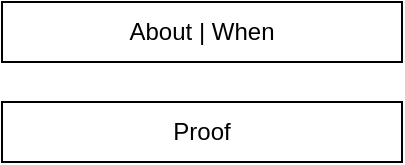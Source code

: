 <mxfile version="14.2.4" type="device"><diagram id="brZPt2eaFbrr7h6SudrO" name="Page-1"><mxGraphModel dx="1038" dy="548" grid="1" gridSize="10" guides="1" tooltips="1" connect="1" arrows="1" fold="1" page="1" pageScale="1" pageWidth="850" pageHeight="1100" math="0" shadow="0"><root><mxCell id="0"/><mxCell id="1" parent="0"/><mxCell id="PG0CMAnueKE6JMi8B984-1" value="About | When" style="rounded=0;whiteSpace=wrap;html=1;" parent="1" vertex="1"><mxGeometry x="320" y="180" width="200" height="30" as="geometry"/></mxCell><mxCell id="PG0CMAnueKE6JMi8B984-6" value="Proof" style="rounded=0;whiteSpace=wrap;html=1;" parent="1" vertex="1"><mxGeometry x="320" y="230" width="200" height="30" as="geometry"/></mxCell></root></mxGraphModel></diagram></mxfile>